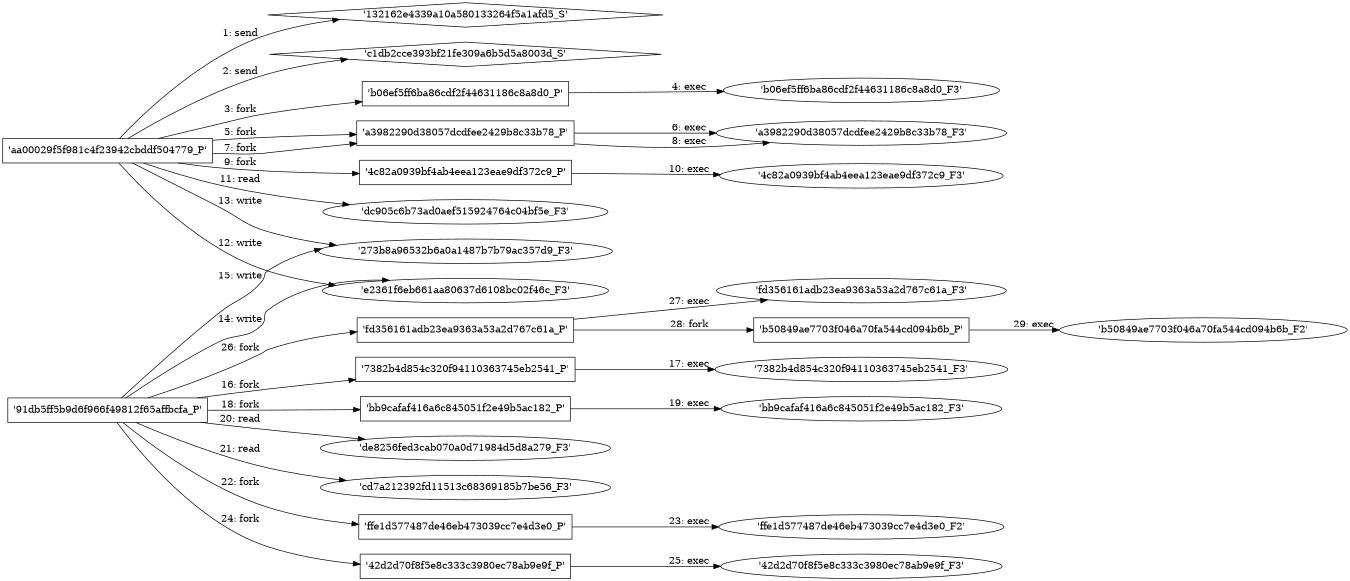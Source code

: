 digraph "D:\Learning\Paper\apt\基于CTI的攻击预警\Dataset\攻击图\ASGfromALLCTI\Evolution of the Nuclear Exploit Kit.dot" {
rankdir="LR"
size="9"
fixedsize="false"
splines="true"
nodesep=0.3
ranksep=0
fontsize=10
overlap="scalexy"
engine= "neato"
	"'132162e4339a10a580133264f5a1afd5_S'" [node_type=Socket shape=diamond]
	"'aa00029f5f981c4f23942cbddf504779_P'" [node_type=Process shape=box]
	"'aa00029f5f981c4f23942cbddf504779_P'" -> "'132162e4339a10a580133264f5a1afd5_S'" [label="1: send"]
	"'c1db2cce393bf21fe309a6b5d5a8003d_S'" [node_type=Socket shape=diamond]
	"'aa00029f5f981c4f23942cbddf504779_P'" [node_type=Process shape=box]
	"'aa00029f5f981c4f23942cbddf504779_P'" -> "'c1db2cce393bf21fe309a6b5d5a8003d_S'" [label="2: send"]
	"'aa00029f5f981c4f23942cbddf504779_P'" [node_type=Process shape=box]
	"'b06ef5ff6ba86cdf2f44631186c8a8d0_P'" [node_type=Process shape=box]
	"'aa00029f5f981c4f23942cbddf504779_P'" -> "'b06ef5ff6ba86cdf2f44631186c8a8d0_P'" [label="3: fork"]
	"'b06ef5ff6ba86cdf2f44631186c8a8d0_P'" [node_type=Process shape=box]
	"'b06ef5ff6ba86cdf2f44631186c8a8d0_F3'" [node_type=File shape=ellipse]
	"'b06ef5ff6ba86cdf2f44631186c8a8d0_P'" -> "'b06ef5ff6ba86cdf2f44631186c8a8d0_F3'" [label="4: exec"]
	"'aa00029f5f981c4f23942cbddf504779_P'" [node_type=Process shape=box]
	"'a3982290d38057dcdfee2429b8c33b78_P'" [node_type=Process shape=box]
	"'aa00029f5f981c4f23942cbddf504779_P'" -> "'a3982290d38057dcdfee2429b8c33b78_P'" [label="5: fork"]
	"'a3982290d38057dcdfee2429b8c33b78_P'" [node_type=Process shape=box]
	"'a3982290d38057dcdfee2429b8c33b78_F3'" [node_type=File shape=ellipse]
	"'a3982290d38057dcdfee2429b8c33b78_P'" -> "'a3982290d38057dcdfee2429b8c33b78_F3'" [label="6: exec"]
	"'aa00029f5f981c4f23942cbddf504779_P'" [node_type=Process shape=box]
	"'a3982290d38057dcdfee2429b8c33b78_P'" [node_type=Process shape=box]
	"'aa00029f5f981c4f23942cbddf504779_P'" -> "'a3982290d38057dcdfee2429b8c33b78_P'" [label="7: fork"]
	"'a3982290d38057dcdfee2429b8c33b78_P'" [node_type=Process shape=box]
	"'a3982290d38057dcdfee2429b8c33b78_F3'" [node_type=File shape=ellipse]
	"'a3982290d38057dcdfee2429b8c33b78_P'" -> "'a3982290d38057dcdfee2429b8c33b78_F3'" [label="8: exec"]
	"'aa00029f5f981c4f23942cbddf504779_P'" [node_type=Process shape=box]
	"'4c82a0939bf4ab4eea123eae9df372c9_P'" [node_type=Process shape=box]
	"'aa00029f5f981c4f23942cbddf504779_P'" -> "'4c82a0939bf4ab4eea123eae9df372c9_P'" [label="9: fork"]
	"'4c82a0939bf4ab4eea123eae9df372c9_P'" [node_type=Process shape=box]
	"'4c82a0939bf4ab4eea123eae9df372c9_F3'" [node_type=File shape=ellipse]
	"'4c82a0939bf4ab4eea123eae9df372c9_P'" -> "'4c82a0939bf4ab4eea123eae9df372c9_F3'" [label="10: exec"]
	"'dc905c6b73ad0aef515924764c04bf5e_F3'" [node_type=file shape=ellipse]
	"'aa00029f5f981c4f23942cbddf504779_P'" [node_type=Process shape=box]
	"'aa00029f5f981c4f23942cbddf504779_P'" -> "'dc905c6b73ad0aef515924764c04bf5e_F3'" [label="11: read"]
	"'e2361f6eb661aa80637d6108bc02f46c_F3'" [node_type=file shape=ellipse]
	"'aa00029f5f981c4f23942cbddf504779_P'" [node_type=Process shape=box]
	"'aa00029f5f981c4f23942cbddf504779_P'" -> "'e2361f6eb661aa80637d6108bc02f46c_F3'" [label="12: write"]
	"'273b8a96532b6a0a1487b7b79ac357d9_F3'" [node_type=file shape=ellipse]
	"'aa00029f5f981c4f23942cbddf504779_P'" [node_type=Process shape=box]
	"'aa00029f5f981c4f23942cbddf504779_P'" -> "'273b8a96532b6a0a1487b7b79ac357d9_F3'" [label="13: write"]
	"'e2361f6eb661aa80637d6108bc02f46c_F3'" [node_type=file shape=ellipse]
	"'91db5ff5b9d6f966f49812f65affbcfa_P'" [node_type=Process shape=box]
	"'91db5ff5b9d6f966f49812f65affbcfa_P'" -> "'e2361f6eb661aa80637d6108bc02f46c_F3'" [label="14: write"]
	"'273b8a96532b6a0a1487b7b79ac357d9_F3'" [node_type=file shape=ellipse]
	"'91db5ff5b9d6f966f49812f65affbcfa_P'" [node_type=Process shape=box]
	"'91db5ff5b9d6f966f49812f65affbcfa_P'" -> "'273b8a96532b6a0a1487b7b79ac357d9_F3'" [label="15: write"]
	"'91db5ff5b9d6f966f49812f65affbcfa_P'" [node_type=Process shape=box]
	"'7382b4d854c320f94110363745eb2541_P'" [node_type=Process shape=box]
	"'91db5ff5b9d6f966f49812f65affbcfa_P'" -> "'7382b4d854c320f94110363745eb2541_P'" [label="16: fork"]
	"'7382b4d854c320f94110363745eb2541_P'" [node_type=Process shape=box]
	"'7382b4d854c320f94110363745eb2541_F3'" [node_type=File shape=ellipse]
	"'7382b4d854c320f94110363745eb2541_P'" -> "'7382b4d854c320f94110363745eb2541_F3'" [label="17: exec"]
	"'91db5ff5b9d6f966f49812f65affbcfa_P'" [node_type=Process shape=box]
	"'bb9cafaf416a6c845051f2e49b5ac182_P'" [node_type=Process shape=box]
	"'91db5ff5b9d6f966f49812f65affbcfa_P'" -> "'bb9cafaf416a6c845051f2e49b5ac182_P'" [label="18: fork"]
	"'bb9cafaf416a6c845051f2e49b5ac182_P'" [node_type=Process shape=box]
	"'bb9cafaf416a6c845051f2e49b5ac182_F3'" [node_type=File shape=ellipse]
	"'bb9cafaf416a6c845051f2e49b5ac182_P'" -> "'bb9cafaf416a6c845051f2e49b5ac182_F3'" [label="19: exec"]
	"'de8256fed3cab070a0d71984d5d8a279_F3'" [node_type=file shape=ellipse]
	"'91db5ff5b9d6f966f49812f65affbcfa_P'" [node_type=Process shape=box]
	"'91db5ff5b9d6f966f49812f65affbcfa_P'" -> "'de8256fed3cab070a0d71984d5d8a279_F3'" [label="20: read"]
	"'cd7a212392fd11513c68369185b7be56_F3'" [node_type=file shape=ellipse]
	"'91db5ff5b9d6f966f49812f65affbcfa_P'" [node_type=Process shape=box]
	"'91db5ff5b9d6f966f49812f65affbcfa_P'" -> "'cd7a212392fd11513c68369185b7be56_F3'" [label="21: read"]
	"'91db5ff5b9d6f966f49812f65affbcfa_P'" [node_type=Process shape=box]
	"'ffe1d577487de46eb473039cc7e4d3e0_P'" [node_type=Process shape=box]
	"'91db5ff5b9d6f966f49812f65affbcfa_P'" -> "'ffe1d577487de46eb473039cc7e4d3e0_P'" [label="22: fork"]
	"'ffe1d577487de46eb473039cc7e4d3e0_P'" [node_type=Process shape=box]
	"'ffe1d577487de46eb473039cc7e4d3e0_F2'" [node_type=File shape=ellipse]
	"'ffe1d577487de46eb473039cc7e4d3e0_P'" -> "'ffe1d577487de46eb473039cc7e4d3e0_F2'" [label="23: exec"]
	"'91db5ff5b9d6f966f49812f65affbcfa_P'" [node_type=Process shape=box]
	"'42d2d70f8f5e8c333c3980ec78ab9e9f_P'" [node_type=Process shape=box]
	"'91db5ff5b9d6f966f49812f65affbcfa_P'" -> "'42d2d70f8f5e8c333c3980ec78ab9e9f_P'" [label="24: fork"]
	"'42d2d70f8f5e8c333c3980ec78ab9e9f_P'" [node_type=Process shape=box]
	"'42d2d70f8f5e8c333c3980ec78ab9e9f_F3'" [node_type=File shape=ellipse]
	"'42d2d70f8f5e8c333c3980ec78ab9e9f_P'" -> "'42d2d70f8f5e8c333c3980ec78ab9e9f_F3'" [label="25: exec"]
	"'91db5ff5b9d6f966f49812f65affbcfa_P'" [node_type=Process shape=box]
	"'fd356161adb23ea9363a53a2d767c61a_P'" [node_type=Process shape=box]
	"'91db5ff5b9d6f966f49812f65affbcfa_P'" -> "'fd356161adb23ea9363a53a2d767c61a_P'" [label="26: fork"]
	"'fd356161adb23ea9363a53a2d767c61a_P'" [node_type=Process shape=box]
	"'fd356161adb23ea9363a53a2d767c61a_F3'" [node_type=File shape=ellipse]
	"'fd356161adb23ea9363a53a2d767c61a_P'" -> "'fd356161adb23ea9363a53a2d767c61a_F3'" [label="27: exec"]
	"'fd356161adb23ea9363a53a2d767c61a_P'" [node_type=Process shape=box]
	"'b50849ae7703f046a70fa544cd094b6b_P'" [node_type=Process shape=box]
	"'fd356161adb23ea9363a53a2d767c61a_P'" -> "'b50849ae7703f046a70fa544cd094b6b_P'" [label="28: fork"]
	"'b50849ae7703f046a70fa544cd094b6b_P'" [node_type=Process shape=box]
	"'b50849ae7703f046a70fa544cd094b6b_F2'" [node_type=File shape=ellipse]
	"'b50849ae7703f046a70fa544cd094b6b_P'" -> "'b50849ae7703f046a70fa544cd094b6b_F2'" [label="29: exec"]
}
